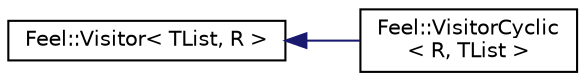 digraph "Graphical Class Hierarchy"
{
 // LATEX_PDF_SIZE
  edge [fontname="Helvetica",fontsize="10",labelfontname="Helvetica",labelfontsize="10"];
  node [fontname="Helvetica",fontsize="10",shape=record];
  rankdir="LR";
  Node0 [label="Feel::Visitor\< TList, R \>",height=0.2,width=0.4,color="black", fillcolor="white", style="filled",URL="$classFeel_1_1Visitor.html",tooltip=" "];
  Node0 -> Node1 [dir="back",color="midnightblue",fontsize="10",style="solid",fontname="Helvetica"];
  Node1 [label="Feel::VisitorCyclic\l\< R, TList \>",height=0.2,width=0.4,color="black", fillcolor="white", style="filled",URL="$classFeel_1_1VisitorCyclic.html",tooltip=" "];
}
